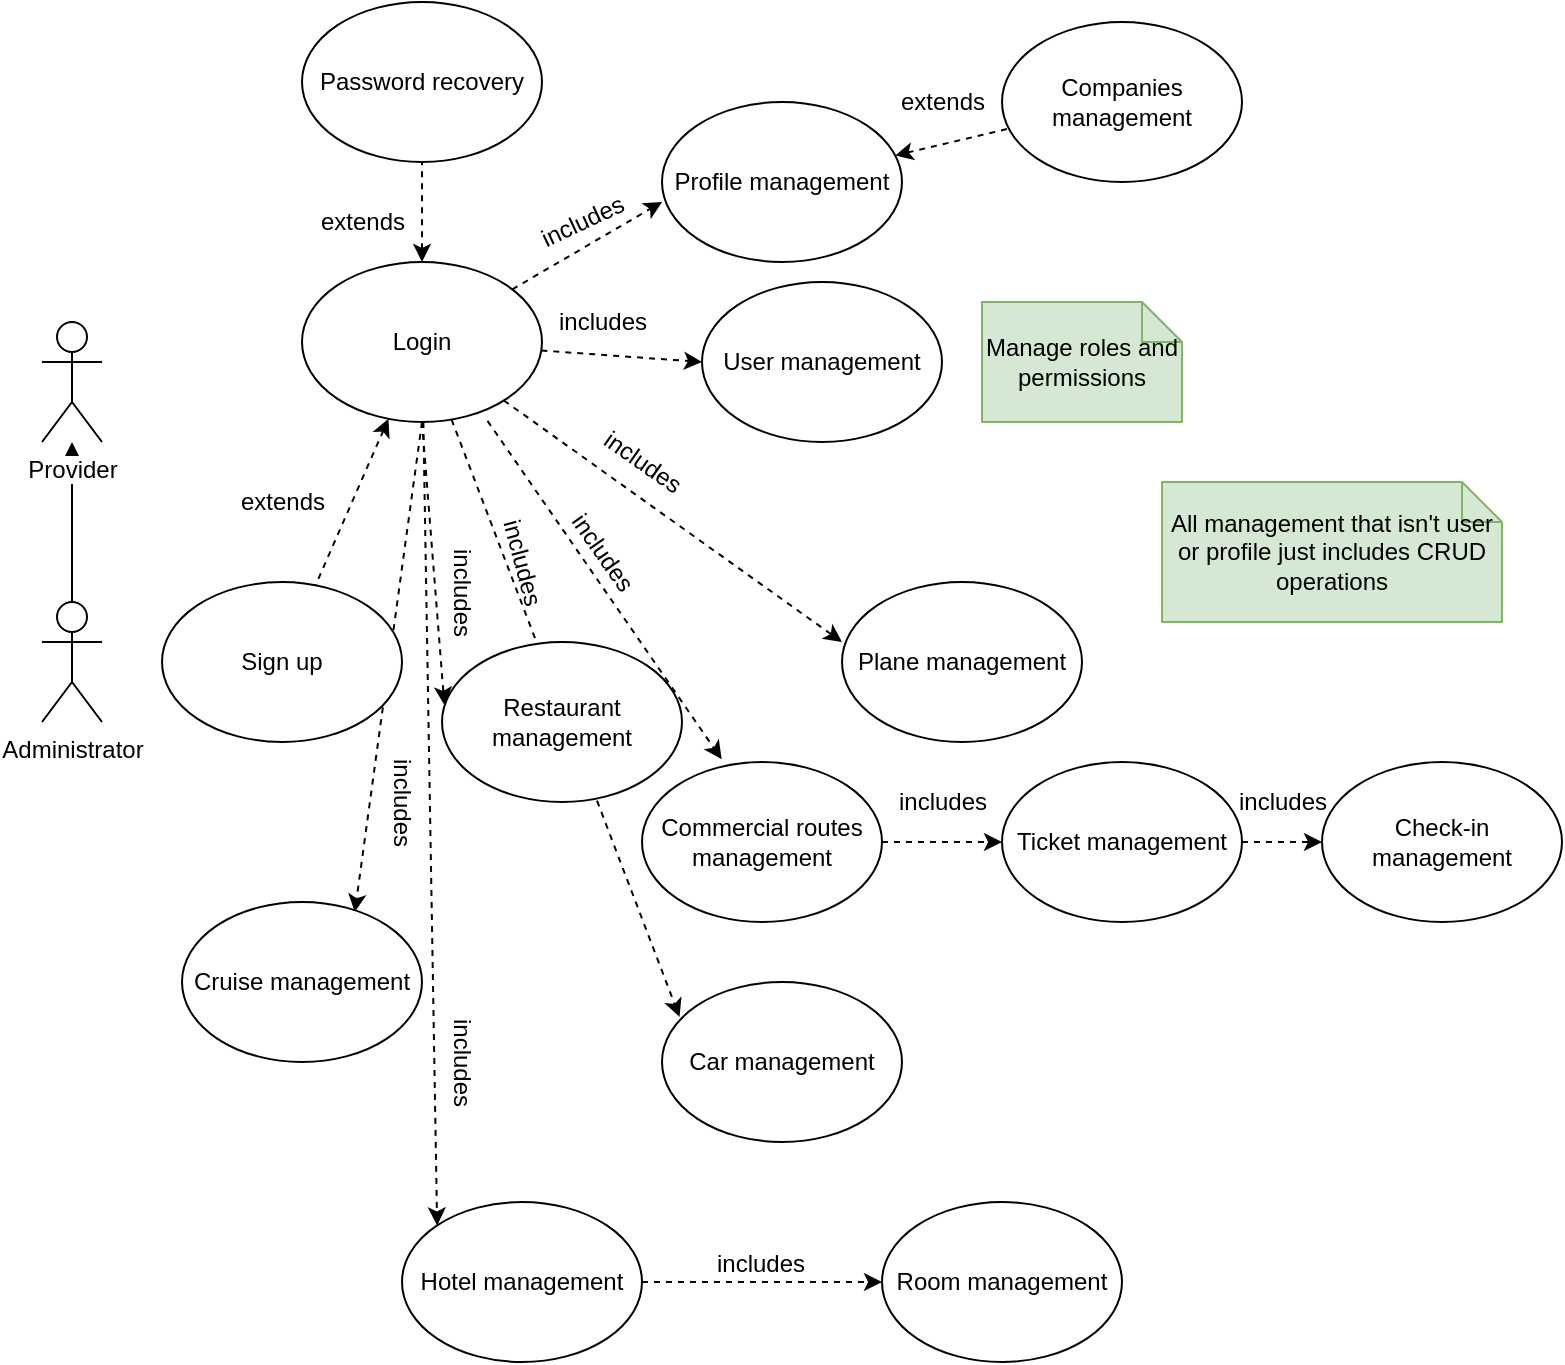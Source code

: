 <mxfile version="12.6.5" type="device"><diagram id="XQMltcapxJcs6Wrvf4_U" name="BackOffice"><mxGraphModel dx="1024" dy="592" grid="1" gridSize="10" guides="1" tooltips="1" connect="1" arrows="1" fold="1" page="1" pageScale="1" pageWidth="850" pageHeight="1100" math="0" shadow="0"><root><mxCell id="0"/><mxCell id="1" parent="0"/><mxCell id="0l9C73vyBvxh5OIg0_2U-3" value="" style="edgeStyle=orthogonalEdgeStyle;rounded=0;orthogonalLoop=1;jettySize=auto;html=1;endArrow=none;endFill=0;startArrow=classic;startFill=1;" parent="1" source="0l9C73vyBvxh5OIg0_2U-1" target="0l9C73vyBvxh5OIg0_2U-2" edge="1"><mxGeometry relative="1" as="geometry"/></mxCell><mxCell id="0l9C73vyBvxh5OIg0_2U-1" value="Provider" style="shape=umlActor;verticalLabelPosition=bottom;labelBackgroundColor=#ffffff;verticalAlign=top;html=1;outlineConnect=0;" parent="1" vertex="1"><mxGeometry x="70" y="170" width="30" height="60" as="geometry"/></mxCell><mxCell id="0l9C73vyBvxh5OIg0_2U-2" value="Administrator" style="shape=umlActor;verticalLabelPosition=bottom;labelBackgroundColor=#ffffff;verticalAlign=top;html=1;outlineConnect=0;" parent="1" vertex="1"><mxGeometry x="70" y="310" width="30" height="60" as="geometry"/></mxCell><mxCell id="0l9C73vyBvxh5OIg0_2U-6" style="rounded=0;orthogonalLoop=1;jettySize=auto;html=1;dashed=1;" parent="1" source="0l9C73vyBvxh5OIg0_2U-5" edge="1"><mxGeometry relative="1" as="geometry"><mxPoint x="380" y="110" as="targetPoint"/></mxGeometry></mxCell><mxCell id="0l9C73vyBvxh5OIg0_2U-9" style="edgeStyle=none;rounded=0;orthogonalLoop=1;jettySize=auto;html=1;dashed=1;endArrow=none;endFill=0;startArrow=classic;startFill=1;" parent="1" source="0l9C73vyBvxh5OIg0_2U-5" target="0l9C73vyBvxh5OIg0_2U-11" edge="1"><mxGeometry relative="1" as="geometry"><mxPoint x="390" y="240" as="targetPoint"/></mxGeometry></mxCell><mxCell id="0l9C73vyBvxh5OIg0_2U-13" style="edgeStyle=none;rounded=0;orthogonalLoop=1;jettySize=auto;html=1;dashed=1;startArrow=none;startFill=0;endArrow=classic;endFill=1;entryX=0;entryY=0.5;entryDx=0;entryDy=0;" parent="1" source="0l9C73vyBvxh5OIg0_2U-5" target="0l9C73vyBvxh5OIg0_2U-14" edge="1"><mxGeometry relative="1" as="geometry"><mxPoint x="400" y="180" as="targetPoint"/></mxGeometry></mxCell><mxCell id="8CAPWIGxfTst6J3kRRZJ-11" style="edgeStyle=none;rounded=0;orthogonalLoop=1;jettySize=auto;html=1;dashed=1;startArrow=none;startFill=0;endArrow=classic;endFill=1;entryX=0.073;entryY=0.218;entryDx=0;entryDy=0;entryPerimeter=0;" parent="1" source="0l9C73vyBvxh5OIg0_2U-5" target="8CAPWIGxfTst6J3kRRZJ-1" edge="1"><mxGeometry relative="1" as="geometry"><mxPoint x="360" y="530" as="targetPoint"/></mxGeometry></mxCell><mxCell id="8CAPWIGxfTst6J3kRRZJ-13" style="edgeStyle=none;rounded=0;orthogonalLoop=1;jettySize=auto;html=1;dashed=1;startArrow=none;startFill=0;endArrow=classic;endFill=1;entryX=0;entryY=0;entryDx=0;entryDy=0;" parent="1" source="0l9C73vyBvxh5OIg0_2U-5" target="8CAPWIGxfTst6J3kRRZJ-2" edge="1"><mxGeometry relative="1" as="geometry"><mxPoint x="320" y="600" as="targetPoint"/></mxGeometry></mxCell><mxCell id="8CAPWIGxfTst6J3kRRZJ-15" style="edgeStyle=none;rounded=0;orthogonalLoop=1;jettySize=auto;html=1;exitX=0.5;exitY=1;exitDx=0;exitDy=0;entryX=0.72;entryY=0.063;entryDx=0;entryDy=0;entryPerimeter=0;dashed=1;startArrow=none;startFill=0;endArrow=classic;endFill=1;" parent="1" source="0l9C73vyBvxh5OIg0_2U-5" target="8CAPWIGxfTst6J3kRRZJ-3" edge="1"><mxGeometry relative="1" as="geometry"/></mxCell><mxCell id="zDg2zckoNsQSZQ468vFZ-2" style="rounded=0;orthogonalLoop=1;jettySize=auto;html=1;exitX=0.5;exitY=1;exitDx=0;exitDy=0;entryX=0.01;entryY=0.393;entryDx=0;entryDy=0;entryPerimeter=0;dashed=1;" parent="1" source="0l9C73vyBvxh5OIg0_2U-5" target="zDg2zckoNsQSZQ468vFZ-1" edge="1"><mxGeometry relative="1" as="geometry"/></mxCell><mxCell id="YdJhL-WK8_InetcqaIWO-2" style="edgeStyle=orthogonalEdgeStyle;rounded=0;orthogonalLoop=1;jettySize=auto;html=1;exitX=0.5;exitY=0;exitDx=0;exitDy=0;entryX=0.5;entryY=1;entryDx=0;entryDy=0;dashed=1;endArrow=none;endFill=0;startArrow=classic;startFill=1;" parent="1" source="0l9C73vyBvxh5OIg0_2U-5" target="YdJhL-WK8_InetcqaIWO-1" edge="1"><mxGeometry relative="1" as="geometry"/></mxCell><mxCell id="0l9C73vyBvxh5OIg0_2U-5" value="Login" style="ellipse;whiteSpace=wrap;html=1;" parent="1" vertex="1"><mxGeometry x="200" y="140" width="120" height="80" as="geometry"/></mxCell><mxCell id="0l9C73vyBvxh5OIg0_2U-7" value="includes" style="text;html=1;align=center;verticalAlign=middle;resizable=0;points=[];autosize=1;rotation=-25;" parent="1" vertex="1"><mxGeometry x="310" y="110" width="60" height="20" as="geometry"/></mxCell><mxCell id="y1YBTG_VmKoHJiADoF3X-2" style="rounded=0;orthogonalLoop=1;jettySize=auto;html=1;endArrow=none;endFill=0;startArrow=classic;startFill=1;dashed=1;" parent="1" source="0l9C73vyBvxh5OIg0_2U-8" target="y1YBTG_VmKoHJiADoF3X-1" edge="1"><mxGeometry relative="1" as="geometry"/></mxCell><mxCell id="0l9C73vyBvxh5OIg0_2U-8" value="Profile management" style="ellipse;whiteSpace=wrap;html=1;" parent="1" vertex="1"><mxGeometry x="380" y="60" width="120" height="80" as="geometry"/></mxCell><mxCell id="0l9C73vyBvxh5OIg0_2U-10" value="extends" style="text;html=1;align=center;verticalAlign=middle;resizable=0;points=[];autosize=1;rotation=0;" parent="1" vertex="1"><mxGeometry x="160" y="250" width="60" height="20" as="geometry"/></mxCell><mxCell id="0l9C73vyBvxh5OIg0_2U-11" value="Sign up" style="ellipse;whiteSpace=wrap;html=1;" parent="1" vertex="1"><mxGeometry x="130" y="300" width="120" height="80" as="geometry"/></mxCell><mxCell id="0l9C73vyBvxh5OIg0_2U-14" value="User management" style="ellipse;whiteSpace=wrap;html=1;" parent="1" vertex="1"><mxGeometry x="400" y="150" width="120" height="80" as="geometry"/></mxCell><mxCell id="0l9C73vyBvxh5OIg0_2U-15" value="Manage roles and permissions" style="shape=note;size=20;whiteSpace=wrap;html=1;fillColor=#d5e8d4;strokeColor=#82b366;" parent="1" vertex="1"><mxGeometry x="540" y="160" width="100" height="60" as="geometry"/></mxCell><mxCell id="0l9C73vyBvxh5OIg0_2U-16" value="includes" style="text;html=1;align=center;verticalAlign=middle;resizable=0;points=[];autosize=1;rotation=0;" parent="1" vertex="1"><mxGeometry x="320" y="160" width="60" height="20" as="geometry"/></mxCell><mxCell id="0l9C73vyBvxh5OIg0_2U-17" style="edgeStyle=none;rounded=0;orthogonalLoop=1;jettySize=auto;html=1;dashed=1;startArrow=none;startFill=0;endArrow=classic;endFill=1;" parent="1" source="0l9C73vyBvxh5OIg0_2U-5" edge="1"><mxGeometry relative="1" as="geometry"><mxPoint x="470" y="330" as="targetPoint"/><mxPoint x="329.659" y="194.261" as="sourcePoint"/></mxGeometry></mxCell><mxCell id="0l9C73vyBvxh5OIg0_2U-18" value="includes" style="text;html=1;align=center;verticalAlign=middle;resizable=0;points=[];autosize=1;rotation=35;" parent="1" vertex="1"><mxGeometry x="340" y="230" width="60" height="20" as="geometry"/></mxCell><mxCell id="0l9C73vyBvxh5OIg0_2U-19" value="Plane management" style="ellipse;whiteSpace=wrap;html=1;" parent="1" vertex="1"><mxGeometry x="470" y="300" width="120" height="80" as="geometry"/></mxCell><mxCell id="0l9C73vyBvxh5OIg0_2U-20" value="All management that isn't user or profile just includes CRUD operations" style="shape=note;size=20;whiteSpace=wrap;html=1;fillColor=#d5e8d4;strokeColor=#82b366;" parent="1" vertex="1"><mxGeometry x="630" y="250" width="170" height="70" as="geometry"/></mxCell><mxCell id="8CAPWIGxfTst6J3kRRZJ-6" style="edgeStyle=none;rounded=0;orthogonalLoop=1;jettySize=auto;html=1;entryX=0;entryY=0.5;entryDx=0;entryDy=0;dashed=1;startArrow=none;startFill=0;endArrow=classic;endFill=1;" parent="1" source="0l9C73vyBvxh5OIg0_2U-21" target="0l9C73vyBvxh5OIg0_2U-23" edge="1"><mxGeometry relative="1" as="geometry"/></mxCell><mxCell id="0l9C73vyBvxh5OIg0_2U-21" value="Commercial routes management" style="ellipse;whiteSpace=wrap;html=1;" parent="1" vertex="1"><mxGeometry x="370" y="390" width="120" height="80" as="geometry"/></mxCell><mxCell id="0l9C73vyBvxh5OIg0_2U-22" value="Check-in management" style="ellipse;whiteSpace=wrap;html=1;" parent="1" vertex="1"><mxGeometry x="710" y="390" width="120" height="80" as="geometry"/></mxCell><mxCell id="8CAPWIGxfTst6J3kRRZJ-7" style="edgeStyle=none;rounded=0;orthogonalLoop=1;jettySize=auto;html=1;exitX=1;exitY=0.5;exitDx=0;exitDy=0;entryX=0;entryY=0.5;entryDx=0;entryDy=0;dashed=1;startArrow=none;startFill=0;endArrow=classic;endFill=1;" parent="1" source="0l9C73vyBvxh5OIg0_2U-23" target="0l9C73vyBvxh5OIg0_2U-22" edge="1"><mxGeometry relative="1" as="geometry"/></mxCell><mxCell id="0l9C73vyBvxh5OIg0_2U-23" value="Ticket management" style="ellipse;whiteSpace=wrap;html=1;" parent="1" vertex="1"><mxGeometry x="550" y="390" width="120" height="80" as="geometry"/></mxCell><mxCell id="8CAPWIGxfTst6J3kRRZJ-1" value="Car management" style="ellipse;whiteSpace=wrap;html=1;" parent="1" vertex="1"><mxGeometry x="380" y="500" width="120" height="80" as="geometry"/></mxCell><mxCell id="s2b58YbzwsAOEqDLXBNL-1" style="edgeStyle=orthogonalEdgeStyle;rounded=0;orthogonalLoop=1;jettySize=auto;html=1;endArrow=classic;endFill=1;dashed=1;" edge="1" parent="1" source="8CAPWIGxfTst6J3kRRZJ-2"><mxGeometry relative="1" as="geometry"><mxPoint x="490" y="650" as="targetPoint"/></mxGeometry></mxCell><mxCell id="8CAPWIGxfTst6J3kRRZJ-2" value="Hotel management" style="ellipse;whiteSpace=wrap;html=1;" parent="1" vertex="1"><mxGeometry x="250" y="610" width="120" height="80" as="geometry"/></mxCell><mxCell id="8CAPWIGxfTst6J3kRRZJ-3" value="Cruise management" style="ellipse;whiteSpace=wrap;html=1;" parent="1" vertex="1"><mxGeometry x="140" y="460" width="120" height="80" as="geometry"/></mxCell><mxCell id="8CAPWIGxfTst6J3kRRZJ-4" style="edgeStyle=none;rounded=0;orthogonalLoop=1;jettySize=auto;html=1;dashed=1;startArrow=none;startFill=0;endArrow=classic;endFill=1;exitX=0.773;exitY=0.993;exitDx=0;exitDy=0;exitPerimeter=0;entryX=0.332;entryY=-0.017;entryDx=0;entryDy=0;entryPerimeter=0;" parent="1" source="0l9C73vyBvxh5OIg0_2U-5" target="0l9C73vyBvxh5OIg0_2U-21" edge="1"><mxGeometry relative="1" as="geometry"><mxPoint x="400" y="350" as="targetPoint"/><mxPoint x="310.939" y="219.242" as="sourcePoint"/></mxGeometry></mxCell><mxCell id="8CAPWIGxfTst6J3kRRZJ-8" value="includes" style="text;html=1;align=center;verticalAlign=middle;resizable=0;points=[];autosize=1;rotation=55;" parent="1" vertex="1"><mxGeometry x="320" y="275" width="60" height="20" as="geometry"/></mxCell><mxCell id="8CAPWIGxfTst6J3kRRZJ-9" value="includes" style="text;html=1;align=center;verticalAlign=middle;resizable=0;points=[];autosize=1;rotation=0;" parent="1" vertex="1"><mxGeometry x="490" y="400" width="60" height="20" as="geometry"/></mxCell><mxCell id="8CAPWIGxfTst6J3kRRZJ-10" value="includes" style="text;html=1;align=center;verticalAlign=middle;resizable=0;points=[];autosize=1;rotation=0;" parent="1" vertex="1"><mxGeometry x="660" y="400" width="60" height="20" as="geometry"/></mxCell><mxCell id="8CAPWIGxfTst6J3kRRZJ-12" value="includes" style="text;html=1;align=center;verticalAlign=middle;resizable=0;points=[];autosize=1;rotation=75;" parent="1" vertex="1"><mxGeometry x="280" y="280" width="60" height="20" as="geometry"/></mxCell><mxCell id="8CAPWIGxfTst6J3kRRZJ-14" value="includes" style="text;html=1;align=center;verticalAlign=middle;resizable=0;points=[];autosize=1;rotation=90;" parent="1" vertex="1"><mxGeometry x="250" y="295" width="60" height="20" as="geometry"/></mxCell><mxCell id="8CAPWIGxfTst6J3kRRZJ-16" value="includes" style="text;html=1;align=center;verticalAlign=middle;resizable=0;points=[];autosize=1;rotation=90;" parent="1" vertex="1"><mxGeometry x="220" y="400" width="60" height="20" as="geometry"/></mxCell><mxCell id="zDg2zckoNsQSZQ468vFZ-1" value="Restaurant management" style="ellipse;whiteSpace=wrap;html=1;" parent="1" vertex="1"><mxGeometry x="270" y="330" width="120" height="80" as="geometry"/></mxCell><mxCell id="zDg2zckoNsQSZQ468vFZ-3" value="includes" style="text;html=1;align=center;verticalAlign=middle;resizable=0;points=[];autosize=1;rotation=90;" parent="1" vertex="1"><mxGeometry x="250" y="530" width="60" height="20" as="geometry"/></mxCell><mxCell id="YdJhL-WK8_InetcqaIWO-1" value="Password recovery" style="ellipse;whiteSpace=wrap;html=1;" parent="1" vertex="1"><mxGeometry x="200" y="10" width="120" height="80" as="geometry"/></mxCell><mxCell id="YdJhL-WK8_InetcqaIWO-3" value="extends" style="text;html=1;align=center;verticalAlign=middle;resizable=0;points=[];autosize=1;rotation=0;" parent="1" vertex="1"><mxGeometry x="200" y="110" width="60" height="20" as="geometry"/></mxCell><mxCell id="y1YBTG_VmKoHJiADoF3X-1" value="Companies management" style="ellipse;whiteSpace=wrap;html=1;" parent="1" vertex="1"><mxGeometry x="550" y="20" width="120" height="80" as="geometry"/></mxCell><mxCell id="y1YBTG_VmKoHJiADoF3X-3" value="extends" style="text;html=1;align=center;verticalAlign=middle;resizable=0;points=[];autosize=1;rotation=0;" parent="1" vertex="1"><mxGeometry x="490" y="50" width="60" height="20" as="geometry"/></mxCell><mxCell id="s2b58YbzwsAOEqDLXBNL-2" value="includes" style="text;html=1;align=center;verticalAlign=middle;resizable=0;points=[];autosize=1;" vertex="1" parent="1"><mxGeometry x="399" y="631" width="60" height="20" as="geometry"/></mxCell><mxCell id="s2b58YbzwsAOEqDLXBNL-3" value="Room management" style="ellipse;whiteSpace=wrap;html=1;" vertex="1" parent="1"><mxGeometry x="490" y="610" width="120" height="80" as="geometry"/></mxCell></root></mxGraphModel></diagram></mxfile>